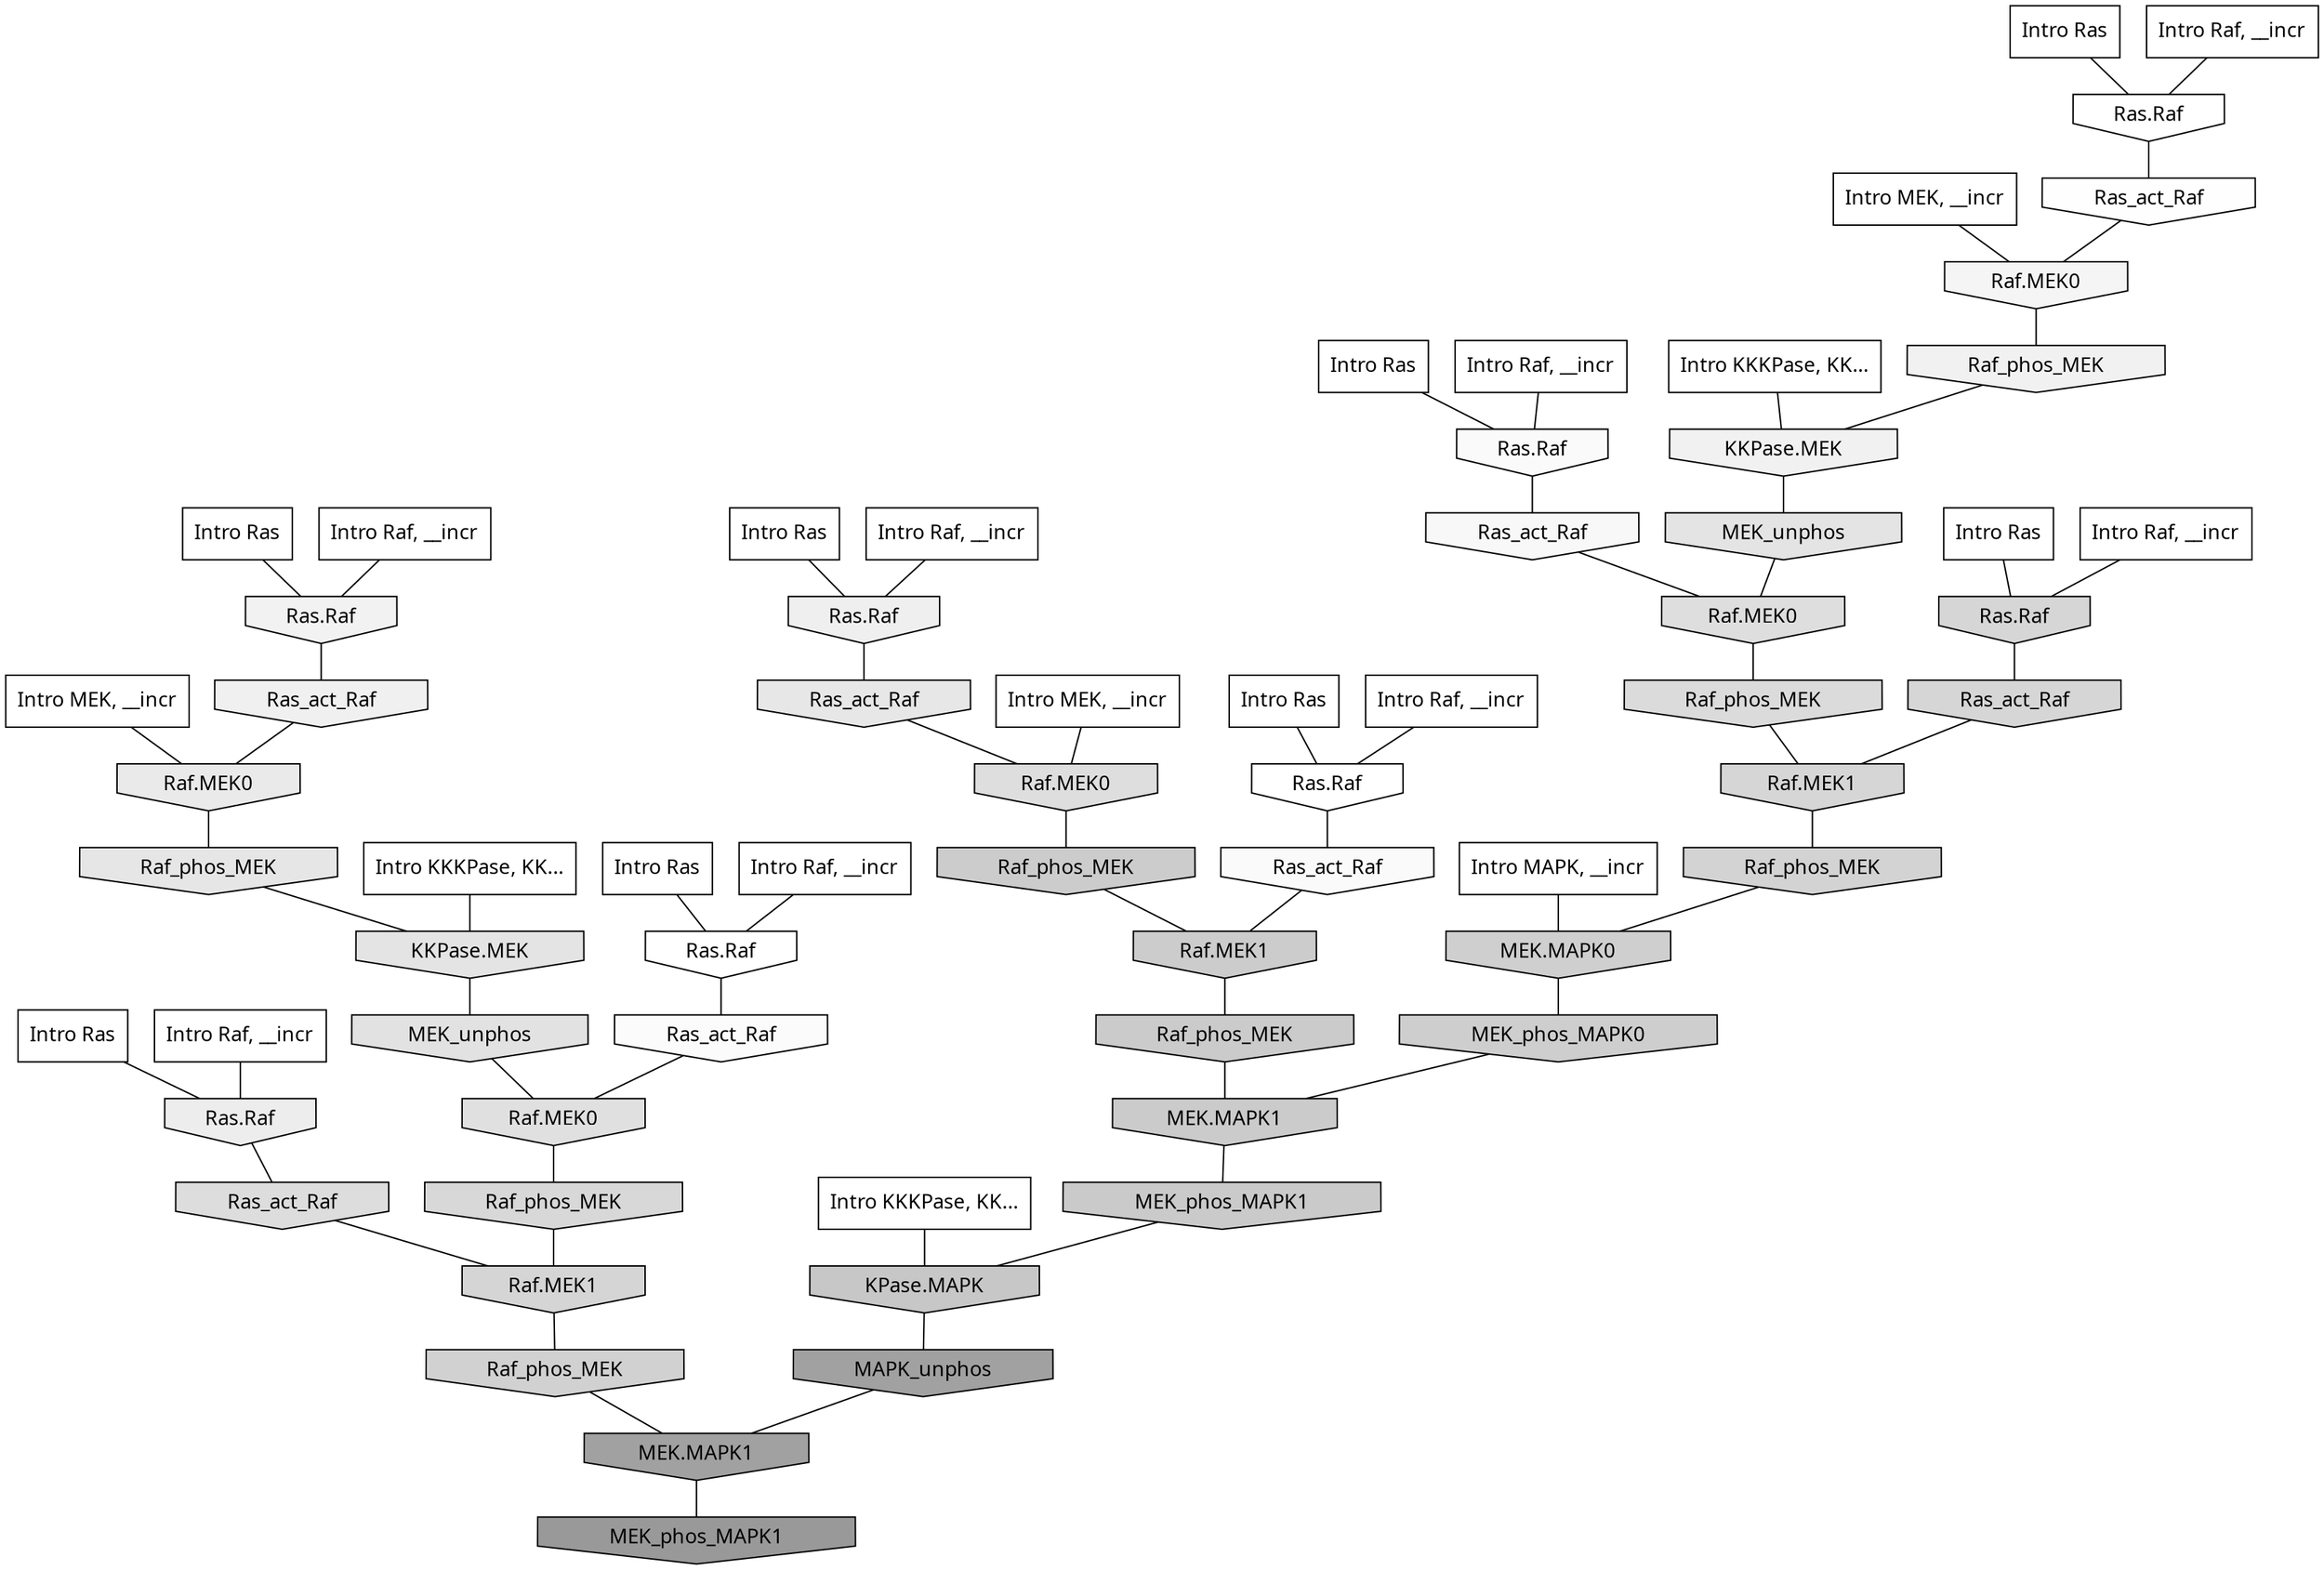 digraph G{
  rankdir="TB";
  ranksep=0.30;
  node [fontname="CMU Serif"];
  edge [fontname="CMU Serif"];
  
  1 [label="Intro Ras", shape=rectangle, style=filled, fillcolor="0.000 0.000 1.000"]
  
  2 [label="Intro Ras", shape=rectangle, style=filled, fillcolor="0.000 0.000 1.000"]
  
  5 [label="Intro Ras", shape=rectangle, style=filled, fillcolor="0.000 0.000 1.000"]
  
  10 [label="Intro Ras", shape=rectangle, style=filled, fillcolor="0.000 0.000 1.000"]
  
  24 [label="Intro Ras", shape=rectangle, style=filled, fillcolor="0.000 0.000 1.000"]
  
  62 [label="Intro Ras", shape=rectangle, style=filled, fillcolor="0.000 0.000 1.000"]
  
  64 [label="Intro Ras", shape=rectangle, style=filled, fillcolor="0.000 0.000 1.000"]
  
  77 [label="Intro Ras", shape=rectangle, style=filled, fillcolor="0.000 0.000 1.000"]
  
  277 [label="Intro Raf, __incr", shape=rectangle, style=filled, fillcolor="0.000 0.000 1.000"]
  
  411 [label="Intro Raf, __incr", shape=rectangle, style=filled, fillcolor="0.000 0.000 1.000"]
  
  449 [label="Intro Raf, __incr", shape=rectangle, style=filled, fillcolor="0.000 0.000 1.000"]
  
  495 [label="Intro Raf, __incr", shape=rectangle, style=filled, fillcolor="0.000 0.000 1.000"]
  
  837 [label="Intro Raf, __incr", shape=rectangle, style=filled, fillcolor="0.000 0.000 1.000"]
  
  923 [label="Intro Raf, __incr", shape=rectangle, style=filled, fillcolor="0.000 0.000 1.000"]
  
  1030 [label="Intro Raf, __incr", shape=rectangle, style=filled, fillcolor="0.000 0.000 1.000"]
  
  1096 [label="Intro Raf, __incr", shape=rectangle, style=filled, fillcolor="0.000 0.000 1.000"]
  
  1580 [label="Intro MEK, __incr", shape=rectangle, style=filled, fillcolor="0.000 0.000 1.000"]
  
  1698 [label="Intro MEK, __incr", shape=rectangle, style=filled, fillcolor="0.000 0.000 1.000"]
  
  1782 [label="Intro MEK, __incr", shape=rectangle, style=filled, fillcolor="0.000 0.000 1.000"]
  
  2138 [label="Intro MAPK, __incr", shape=rectangle, style=filled, fillcolor="0.000 0.000 1.000"]
  
  3165 [label="Intro KKKPase, KK...", shape=rectangle, style=filled, fillcolor="0.000 0.000 1.000"]
  
  3182 [label="Intro KKKPase, KK...", shape=rectangle, style=filled, fillcolor="0.000 0.000 1.000"]
  
  3192 [label="Intro KKKPase, KK...", shape=rectangle, style=filled, fillcolor="0.000 0.000 1.000"]
  
  3236 [label="Ras.Raf", shape=invhouse, style=filled, fillcolor="0.000 0.000 1.000"]
  
  3245 [label="Ras.Raf", shape=invhouse, style=filled, fillcolor="0.000 0.000 1.000"]
  
  3256 [label="Ras.Raf", shape=invhouse, style=filled, fillcolor="0.000 0.000 1.000"]
  
  3404 [label="Ras_act_Raf", shape=invhouse, style=filled, fillcolor="0.000 0.000 0.993"]
  
  3524 [label="Ras_act_Raf", shape=invhouse, style=filled, fillcolor="0.000 0.000 0.982"]
  
  3562 [label="Ras.Raf", shape=invhouse, style=filled, fillcolor="0.000 0.000 0.979"]
  
  3581 [label="Ras_act_Raf", shape=invhouse, style=filled, fillcolor="0.000 0.000 0.978"]
  
  3738 [label="Ras_act_Raf", shape=invhouse, style=filled, fillcolor="0.000 0.000 0.970"]
  
  4035 [label="Raf.MEK0", shape=invhouse, style=filled, fillcolor="0.000 0.000 0.960"]
  
  4384 [label="Ras.Raf", shape=invhouse, style=filled, fillcolor="0.000 0.000 0.946"]
  
  4463 [label="Raf_phos_MEK", shape=invhouse, style=filled, fillcolor="0.000 0.000 0.944"]
  
  4481 [label="KKPase.MEK", shape=invhouse, style=filled, fillcolor="0.000 0.000 0.943"]
  
  4532 [label="Ras_act_Raf", shape=invhouse, style=filled, fillcolor="0.000 0.000 0.941"]
  
  4758 [label="Ras.Raf", shape=invhouse, style=filled, fillcolor="0.000 0.000 0.934"]
  
  4927 [label="Ras.Raf", shape=invhouse, style=filled, fillcolor="0.000 0.000 0.929"]
  
  5327 [label="Raf.MEK0", shape=invhouse, style=filled, fillcolor="0.000 0.000 0.916"]
  
  5634 [label="Ras_act_Raf", shape=invhouse, style=filled, fillcolor="0.000 0.000 0.906"]
  
  5918 [label="Raf_phos_MEK", shape=invhouse, style=filled, fillcolor="0.000 0.000 0.899"]
  
  6203 [label="KKPase.MEK", shape=invhouse, style=filled, fillcolor="0.000 0.000 0.891"]
  
  6206 [label="MEK_unphos", shape=invhouse, style=filled, fillcolor="0.000 0.000 0.891"]
  
  6404 [label="MEK_unphos", shape=invhouse, style=filled, fillcolor="0.000 0.000 0.886"]
  
  6864 [label="Raf.MEK0", shape=invhouse, style=filled, fillcolor="0.000 0.000 0.877"]
  
  7248 [label="Raf.MEK0", shape=invhouse, style=filled, fillcolor="0.000 0.000 0.870"]
  
  7265 [label="Raf.MEK0", shape=invhouse, style=filled, fillcolor="0.000 0.000 0.870"]
  
  7536 [label="Ras_act_Raf", shape=invhouse, style=filled, fillcolor="0.000 0.000 0.866"]
  
  8000 [label="Raf_phos_MEK", shape=invhouse, style=filled, fillcolor="0.000 0.000 0.858"]
  
  8757 [label="Raf_phos_MEK", shape=invhouse, style=filled, fillcolor="0.000 0.000 0.846"]
  
  9338 [label="Ras.Raf", shape=invhouse, style=filled, fillcolor="0.000 0.000 0.838"]
  
  9409 [label="Ras_act_Raf", shape=invhouse, style=filled, fillcolor="0.000 0.000 0.836"]
  
  9419 [label="Raf.MEK1", shape=invhouse, style=filled, fillcolor="0.000 0.000 0.836"]
  
  9692 [label="Raf.MEK1", shape=invhouse, style=filled, fillcolor="0.000 0.000 0.834"]
  
  10339 [label="Raf_phos_MEK", shape=invhouse, style=filled, fillcolor="0.000 0.000 0.826"]
  
  11081 [label="Raf_phos_MEK", shape=invhouse, style=filled, fillcolor="0.000 0.000 0.818"]
  
  12059 [label="MEK.MAPK0", shape=invhouse, style=filled, fillcolor="0.000 0.000 0.809"]
  
  12154 [label="MEK_phos_MAPK0", shape=invhouse, style=filled, fillcolor="0.000 0.000 0.808"]
  
  13070 [label="Raf_phos_MEK", shape=invhouse, style=filled, fillcolor="0.000 0.000 0.800"]
  
  13268 [label="Raf.MEK1", shape=invhouse, style=filled, fillcolor="0.000 0.000 0.798"]
  
  13655 [label="Raf_phos_MEK", shape=invhouse, style=filled, fillcolor="0.000 0.000 0.795"]
  
  13659 [label="MEK.MAPK1", shape=invhouse, style=filled, fillcolor="0.000 0.000 0.795"]
  
  14038 [label="MEK_phos_MAPK1", shape=invhouse, style=filled, fillcolor="0.000 0.000 0.792"]
  
  15478 [label="KPase.MAPK", shape=invhouse, style=filled, fillcolor="0.000 0.000 0.781"]
  
  21891 [label="MAPK_unphos", shape=invhouse, style=filled, fillcolor="0.000 0.000 0.631"]
  
  21893 [label="MEK.MAPK1", shape=invhouse, style=filled, fillcolor="0.000 0.000 0.631"]
  
  22758 [label="MEK_phos_MAPK1", shape=invhouse, style=filled, fillcolor="0.000 0.000 0.600"]
  
  
  21893 -> 22758 [dir=none, color="0.000 0.000 0.000"] 
  21891 -> 21893 [dir=none, color="0.000 0.000 0.000"] 
  15478 -> 21891 [dir=none, color="0.000 0.000 0.000"] 
  14038 -> 15478 [dir=none, color="0.000 0.000 0.000"] 
  13659 -> 14038 [dir=none, color="0.000 0.000 0.000"] 
  13655 -> 13659 [dir=none, color="0.000 0.000 0.000"] 
  13268 -> 13655 [dir=none, color="0.000 0.000 0.000"] 
  13070 -> 13268 [dir=none, color="0.000 0.000 0.000"] 
  12154 -> 13659 [dir=none, color="0.000 0.000 0.000"] 
  12059 -> 12154 [dir=none, color="0.000 0.000 0.000"] 
  11081 -> 21893 [dir=none, color="0.000 0.000 0.000"] 
  10339 -> 12059 [dir=none, color="0.000 0.000 0.000"] 
  9692 -> 11081 [dir=none, color="0.000 0.000 0.000"] 
  9419 -> 10339 [dir=none, color="0.000 0.000 0.000"] 
  9409 -> 9419 [dir=none, color="0.000 0.000 0.000"] 
  9338 -> 9409 [dir=none, color="0.000 0.000 0.000"] 
  8757 -> 9692 [dir=none, color="0.000 0.000 0.000"] 
  8000 -> 9419 [dir=none, color="0.000 0.000 0.000"] 
  7536 -> 9692 [dir=none, color="0.000 0.000 0.000"] 
  7265 -> 8000 [dir=none, color="0.000 0.000 0.000"] 
  7248 -> 13070 [dir=none, color="0.000 0.000 0.000"] 
  6864 -> 8757 [dir=none, color="0.000 0.000 0.000"] 
  6404 -> 6864 [dir=none, color="0.000 0.000 0.000"] 
  6206 -> 7265 [dir=none, color="0.000 0.000 0.000"] 
  6203 -> 6404 [dir=none, color="0.000 0.000 0.000"] 
  5918 -> 6203 [dir=none, color="0.000 0.000 0.000"] 
  5634 -> 7248 [dir=none, color="0.000 0.000 0.000"] 
  5327 -> 5918 [dir=none, color="0.000 0.000 0.000"] 
  4927 -> 7536 [dir=none, color="0.000 0.000 0.000"] 
  4758 -> 5634 [dir=none, color="0.000 0.000 0.000"] 
  4532 -> 5327 [dir=none, color="0.000 0.000 0.000"] 
  4481 -> 6206 [dir=none, color="0.000 0.000 0.000"] 
  4463 -> 4481 [dir=none, color="0.000 0.000 0.000"] 
  4384 -> 4532 [dir=none, color="0.000 0.000 0.000"] 
  4035 -> 4463 [dir=none, color="0.000 0.000 0.000"] 
  3738 -> 7265 [dir=none, color="0.000 0.000 0.000"] 
  3581 -> 13268 [dir=none, color="0.000 0.000 0.000"] 
  3562 -> 3738 [dir=none, color="0.000 0.000 0.000"] 
  3524 -> 6864 [dir=none, color="0.000 0.000 0.000"] 
  3404 -> 4035 [dir=none, color="0.000 0.000 0.000"] 
  3256 -> 3404 [dir=none, color="0.000 0.000 0.000"] 
  3245 -> 3524 [dir=none, color="0.000 0.000 0.000"] 
  3236 -> 3581 [dir=none, color="0.000 0.000 0.000"] 
  3192 -> 4481 [dir=none, color="0.000 0.000 0.000"] 
  3182 -> 6203 [dir=none, color="0.000 0.000 0.000"] 
  3165 -> 15478 [dir=none, color="0.000 0.000 0.000"] 
  2138 -> 12059 [dir=none, color="0.000 0.000 0.000"] 
  1782 -> 7248 [dir=none, color="0.000 0.000 0.000"] 
  1698 -> 4035 [dir=none, color="0.000 0.000 0.000"] 
  1580 -> 5327 [dir=none, color="0.000 0.000 0.000"] 
  1096 -> 4758 [dir=none, color="0.000 0.000 0.000"] 
  1030 -> 4927 [dir=none, color="0.000 0.000 0.000"] 
  923 -> 4384 [dir=none, color="0.000 0.000 0.000"] 
  837 -> 3236 [dir=none, color="0.000 0.000 0.000"] 
  495 -> 3245 [dir=none, color="0.000 0.000 0.000"] 
  449 -> 9338 [dir=none, color="0.000 0.000 0.000"] 
  411 -> 3562 [dir=none, color="0.000 0.000 0.000"] 
  277 -> 3256 [dir=none, color="0.000 0.000 0.000"] 
  77 -> 4927 [dir=none, color="0.000 0.000 0.000"] 
  64 -> 4384 [dir=none, color="0.000 0.000 0.000"] 
  62 -> 3245 [dir=none, color="0.000 0.000 0.000"] 
  24 -> 3256 [dir=none, color="0.000 0.000 0.000"] 
  10 -> 3236 [dir=none, color="0.000 0.000 0.000"] 
  5 -> 9338 [dir=none, color="0.000 0.000 0.000"] 
  2 -> 3562 [dir=none, color="0.000 0.000 0.000"] 
  1 -> 4758 [dir=none, color="0.000 0.000 0.000"] 
  
  }
